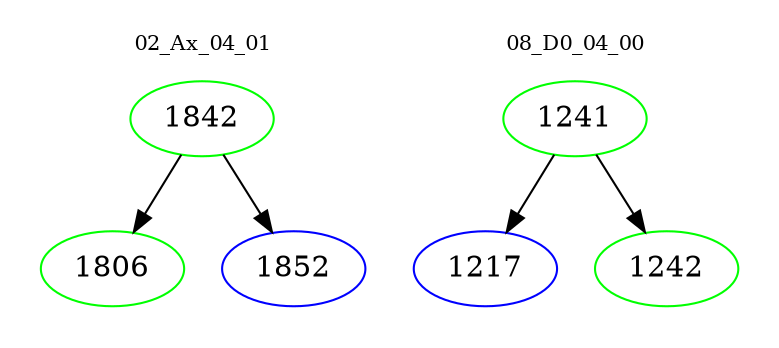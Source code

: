 digraph{
subgraph cluster_0 {
color = white
label = "02_Ax_04_01";
fontsize=10;
T0_1842 [label="1842", color="green"]
T0_1842 -> T0_1806 [color="black"]
T0_1806 [label="1806", color="green"]
T0_1842 -> T0_1852 [color="black"]
T0_1852 [label="1852", color="blue"]
}
subgraph cluster_1 {
color = white
label = "08_D0_04_00";
fontsize=10;
T1_1241 [label="1241", color="green"]
T1_1241 -> T1_1217 [color="black"]
T1_1217 [label="1217", color="blue"]
T1_1241 -> T1_1242 [color="black"]
T1_1242 [label="1242", color="green"]
}
}
